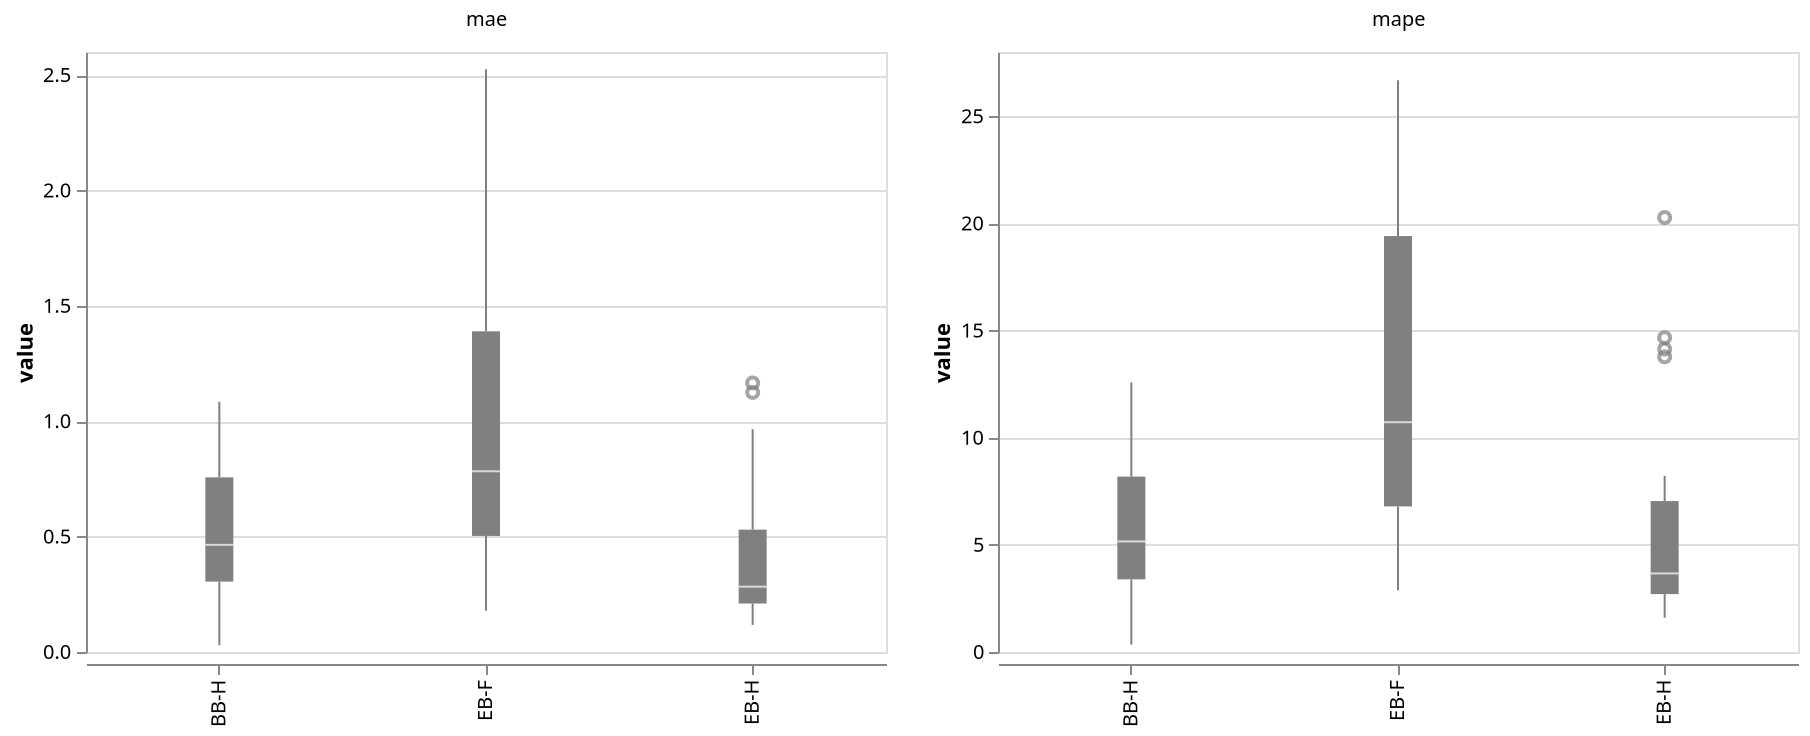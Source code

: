 {
  "$schema": "https://vega.github.io/schema/vega-lite/v2.6.0.json",
  "config": {
    "view": {
      "height": 300,
      "width": 400
    }
  },
  "data": {
    "name": "data-bf578941b0693ecb4f1db4921ef89635"
  },
  "datasets": {
    "data-bf578941b0693ecb4f1db4921ef89635": [
      {
        "test": "BB-H",
        "value": 0.08074188232421875,
        "variable": "mae"
      },
      {
        "test": "BB-H",
        "value": 0.2916374206542969,
        "variable": "mae"
      },
      {
        "test": "BB-H",
        "value": 0.3184690475463867,
        "variable": "mae"
      },
      {
        "test": "BB-H",
        "value": 0.22371768951416016,
        "variable": "mae"
      },
      {
        "test": "BB-H",
        "value": 0.6985960006713867,
        "variable": "mae"
      },
      {
        "test": "BB-H",
        "value": 0.4643268585205078,
        "variable": "mae"
      },
      {
        "test": "BB-H",
        "value": 0.9436101913452148,
        "variable": "mae"
      },
      {
        "test": "BB-H",
        "value": 0.4241456985473633,
        "variable": "mae"
      },
      {
        "test": "BB-H",
        "value": 0.0294189453125,
        "variable": "mae"
      },
      {
        "test": "BB-H",
        "value": 0.8729982376098633,
        "variable": "mae"
      },
      {
        "test": "BB-H",
        "value": 0.601740837097168,
        "variable": "mae"
      },
      {
        "test": "BB-H",
        "value": 0.7833676338195801,
        "variable": "mae"
      },
      {
        "test": "BB-H",
        "value": 0.7681856155395508,
        "variable": "mae"
      },
      {
        "test": "BB-H",
        "value": 0.5041952133178711,
        "variable": "mae"
      },
      {
        "test": "BB-H",
        "value": 0.3526782989501953,
        "variable": "mae"
      },
      {
        "test": "BB-H",
        "value": 0.3641328811645508,
        "variable": "mae"
      },
      {
        "test": "BB-H",
        "value": 0.14826488494873047,
        "variable": "mae"
      },
      {
        "test": "BB-H",
        "value": 0.7455120086669922,
        "variable": "mae"
      },
      {
        "test": "BB-H",
        "value": 1.0841236114501953,
        "variable": "mae"
      },
      {
        "test": "EB-H",
        "value": 0.24743191401164033,
        "variable": "mae"
      },
      {
        "test": "EB-H",
        "value": 0.4644552866617868,
        "variable": "mae"
      },
      {
        "test": "EB-H",
        "value": 0.14522202809651397,
        "variable": "mae"
      },
      {
        "test": "EB-H",
        "value": 0.1994647979736328,
        "variable": "mae"
      },
      {
        "test": "EB-H",
        "value": 0.3137152989705374,
        "variable": "mae"
      },
      {
        "test": "EB-H",
        "value": 0.22833665211995147,
        "variable": "mae"
      },
      {
        "test": "EB-H",
        "value": 0.26268084843953154,
        "variable": "mae"
      },
      {
        "test": "EB-H",
        "value": 1.1658415794372559,
        "variable": "mae"
      },
      {
        "test": "EB-H",
        "value": 0.3285029729207327,
        "variable": "mae"
      },
      {
        "test": "EB-H",
        "value": 0.5959529876708984,
        "variable": "mae"
      },
      {
        "test": "EB-H",
        "value": 0.9655744234720895,
        "variable": "mae"
      },
      {
        "test": "EB-H",
        "value": 0.44395287831624053,
        "variable": "mae"
      },
      {
        "test": "EB-H",
        "value": 0.22071584065754912,
        "variable": "mae"
      },
      {
        "test": "EB-H",
        "value": 0.2831277847290039,
        "variable": "mae"
      },
      {
        "test": "EB-H",
        "value": 0.1264998118082712,
        "variable": "mae"
      },
      {
        "test": "EB-H",
        "value": 0.1173607508341501,
        "variable": "mae"
      },
      {
        "test": "EB-H",
        "value": 0.9070666631062796,
        "variable": "mae"
      },
      {
        "test": "EB-H",
        "value": 0.17381842931111358,
        "variable": "mae"
      },
      {
        "test": "EB-H",
        "value": 1.1250478426615427,
        "variable": "mae"
      },
      {
        "test": "EB-F",
        "value": 0.7831398184403131,
        "variable": "mae"
      },
      {
        "test": "EB-F",
        "value": 1.1345700070872713,
        "variable": "mae"
      },
      {
        "test": "EB-F",
        "value": 0.4253085341364695,
        "variable": "mae"
      },
      {
        "test": "EB-F",
        "value": 0.2642777022367637,
        "variable": "mae"
      },
      {
        "test": "EB-F",
        "value": 0.5805564117431636,
        "variable": "mae"
      },
      {
        "test": "EB-F",
        "value": 1.376315734105079,
        "variable": "mae"
      },
      {
        "test": "EB-F",
        "value": 0.6388065236251572,
        "variable": "mae"
      },
      {
        "test": "EB-F",
        "value": 2.5252245795208452,
        "variable": "mae"
      },
      {
        "test": "EB-F",
        "value": 0.9950016468356147,
        "variable": "mae"
      },
      {
        "test": "EB-F",
        "value": 0.6774205881912492,
        "variable": "mae"
      },
      {
        "test": "EB-F",
        "value": 1.3814756417126386,
        "variable": "mae"
      },
      {
        "test": "EB-F",
        "value": 1.4890483308874982,
        "variable": "mae"
      },
      {
        "test": "EB-F",
        "value": 2.180186843042783,
        "variable": "mae"
      },
      {
        "test": "EB-F",
        "value": 0.7765226535915595,
        "variable": "mae"
      },
      {
        "test": "EB-F",
        "value": 0.23730203773402536,
        "variable": "mae"
      },
      {
        "test": "EB-F",
        "value": 1.7292652453651893,
        "variable": "mae"
      },
      {
        "test": "EB-F",
        "value": 0.2773736114975751,
        "variable": "mae"
      },
      {
        "test": "EB-F",
        "value": 1.397705963087386,
        "variable": "mae"
      },
      {
        "test": "EB-F",
        "value": 0.17970309857680355,
        "variable": "mae"
      },
      {
        "test": "BB-H",
        "value": 0.8971320258246528,
        "variable": "mape"
      },
      {
        "test": "BB-H",
        "value": 3.240415785047743,
        "variable": "mape"
      },
      {
        "test": "BB-H",
        "value": 3.5385449727376304,
        "variable": "mape"
      },
      {
        "test": "BB-H",
        "value": 2.4857521057128906,
        "variable": "mape"
      },
      {
        "test": "BB-H",
        "value": 7.3536421123303874,
        "variable": "mape"
      },
      {
        "test": "BB-H",
        "value": 5.159187316894531,
        "variable": "mape"
      },
      {
        "test": "BB-H",
        "value": 12.581469217936197,
        "variable": "mape"
      },
      {
        "test": "BB-H",
        "value": 4.7127299838595915,
        "variable": "mape"
      },
      {
        "test": "BB-H",
        "value": 0.3461052389705882,
        "variable": "mape"
      },
      {
        "test": "BB-H",
        "value": 9.189455132735402,
        "variable": "mape"
      },
      {
        "test": "BB-H",
        "value": 6.334114074707031,
        "variable": "mape"
      },
      {
        "test": "BB-H",
        "value": 11.190966197422572,
        "variable": "mape"
      },
      {
        "test": "BB-H",
        "value": 8.086164374100536,
        "variable": "mape"
      },
      {
        "test": "BB-H",
        "value": 5.307318034924959,
        "variable": "mape"
      },
      {
        "test": "BB-H",
        "value": 4.149156458237592,
        "variable": "mape"
      },
      {
        "test": "BB-H",
        "value": 4.0459209018283415,
        "variable": "mape"
      },
      {
        "test": "BB-H",
        "value": 1.7442927641027113,
        "variable": "mape"
      },
      {
        "test": "BB-H",
        "value": 8.28346676296658,
        "variable": "mape"
      },
      {
        "test": "BB-H",
        "value": 11.411827488949426,
        "variable": "mape"
      },
      {
        "test": "EB-H",
        "value": 3.3740715547041873,
        "variable": "mape"
      },
      {
        "test": "EB-H",
        "value": 5.866803620990989,
        "variable": "mape"
      },
      {
        "test": "EB-H",
        "value": 1.8942003664762685,
        "variable": "mape"
      },
      {
        "test": "EB-H",
        "value": 2.49330997467041,
        "variable": "mape"
      },
      {
        "test": "EB-H",
        "value": 3.8810140078829383,
        "variable": "mape"
      },
      {
        "test": "EB-H",
        "value": 3.0786964330779965,
        "variable": "mape"
      },
      {
        "test": "EB-H",
        "value": 3.665314164272532,
        "variable": "mape"
      },
      {
        "test": "EB-H",
        "value": 20.27550572934358,
        "variable": "mape"
      },
      {
        "test": "EB-H",
        "value": 4.749440572347941,
        "variable": "mape"
      },
      {
        "test": "EB-H",
        "value": 8.220041209253772,
        "variable": "mape"
      },
      {
        "test": "EB-H",
        "value": 14.666953267930479,
        "variable": "mape"
      },
      {
        "test": "EB-H",
        "value": 5.492200556489576,
        "variable": "mape"
      },
      {
        "test": "EB-H",
        "value": 2.9105385581215284,
        "variable": "mape"
      },
      {
        "test": "EB-H",
        "value": 3.539097309112549,
        "variable": "mape"
      },
      {
        "test": "EB-H",
        "value": 1.8512167581698231,
        "variable": "mape"
      },
      {
        "test": "EB-H",
        "value": 1.6003738750111383,
        "variable": "mape"
      },
      {
        "test": "EB-H",
        "value": 14.136103840617336,
        "variable": "mape"
      },
      {
        "test": "EB-H",
        "value": 2.453907237333369,
        "variable": "mape"
      },
      {
        "test": "EB-H",
        "value": 13.776096032590313,
        "variable": "mape"
      },
      {
        "test": "EB-F",
        "value": 10.723471943875216,
        "variable": "mape"
      },
      {
        "test": "EB-F",
        "value": 19.59439102168985,
        "variable": "mape"
      },
      {
        "test": "EB-F",
        "value": 5.213185787175509,
        "variable": "mape"
      },
      {
        "test": "EB-F",
        "value": 4.323836193294948,
        "variable": "mape"
      },
      {
        "test": "EB-F",
        "value": 8.575427056767557,
        "variable": "mape"
      },
      {
        "test": "EB-F",
        "value": 17.03760515086925,
        "variable": "mape"
      },
      {
        "test": "EB-F",
        "value": 8.374516047377893,
        "variable": "mape"
      },
      {
        "test": "EB-F",
        "value": 26.680217432578186,
        "variable": "mape"
      },
      {
        "test": "EB-F",
        "value": 14.043408313253869,
        "variable": "mape"
      },
      {
        "test": "EB-F",
        "value": 8.993878283501173,
        "variable": "mape"
      },
      {
        "test": "EB-F",
        "value": 15.517325029876499,
        "variable": "mape"
      },
      {
        "test": "EB-F",
        "value": 21.07511252602227,
        "variable": "mape"
      },
      {
        "test": "EB-F",
        "value": 23.401296149889884,
        "variable": "mape"
      },
      {
        "test": "EB-F",
        "value": 9.977466309789595,
        "variable": "mape"
      },
      {
        "test": "EB-F",
        "value": 4.2636784036362245,
        "variable": "mape"
      },
      {
        "test": "EB-F",
        "value": 19.22440052262293,
        "variable": "mape"
      },
      {
        "test": "EB-F",
        "value": 3.9647140537134624,
        "variable": "mape"
      },
      {
        "test": "EB-F",
        "value": 26.592296381821562,
        "variable": "mape"
      },
      {
        "test": "EB-F",
        "value": 2.8792976477170797,
        "variable": "mape"
      }
    ]
  },
  "facet": {
    "column": {
      "field": "variable",
      "title": null,
      "type": "nominal"
    }
  },
  "resolve": {
    "scale": {
      "y": "independent"
    }
  },
  "spec": {
    "encoding": {
      "x": {
        "field": "test",
        "title": null,
        "type": "nominal"
      },
      "y": {
        "field": "value",
        "type": "quantitative"
      }
    },
    "mark": {
      "color": "grey",
      "type": "boxplot"
    }
  }
}